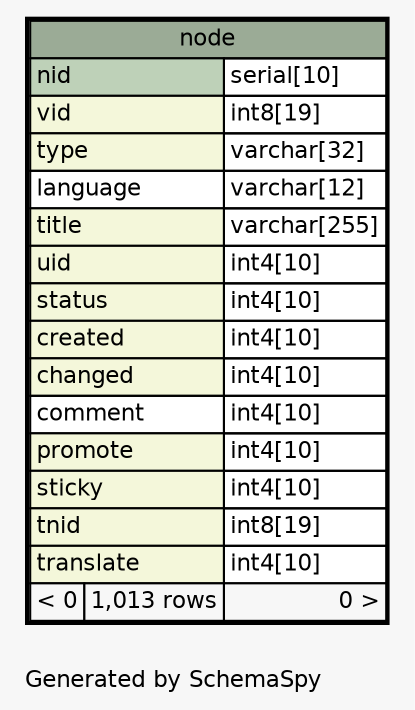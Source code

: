 // dot 2.30.1 on Mac OS X 10.8.3
// SchemaSpy rev 590
digraph "oneDegreeRelationshipsDiagram" {
  graph [
    rankdir="RL"
    bgcolor="#f7f7f7"
    label="\nGenerated by SchemaSpy"
    labeljust="l"
    nodesep="0.18"
    ranksep="0.46"
    fontname="Helvetica"
    fontsize="11"
  ];
  node [
    fontname="Helvetica"
    fontsize="11"
    shape="plaintext"
  ];
  edge [
    arrowsize="0.8"
  ];
  "node" [
    label=<
    <TABLE BORDER="2" CELLBORDER="1" CELLSPACING="0" BGCOLOR="#ffffff">
      <TR><TD COLSPAN="3" BGCOLOR="#9bab96" ALIGN="CENTER">node</TD></TR>
      <TR><TD PORT="nid" COLSPAN="2" BGCOLOR="#bed1b8" ALIGN="LEFT">nid</TD><TD PORT="nid.type" ALIGN="LEFT">serial[10]</TD></TR>
      <TR><TD PORT="vid" COLSPAN="2" BGCOLOR="#f4f7da" ALIGN="LEFT">vid</TD><TD PORT="vid.type" ALIGN="LEFT">int8[19]</TD></TR>
      <TR><TD PORT="type" COLSPAN="2" BGCOLOR="#f4f7da" ALIGN="LEFT">type</TD><TD PORT="type.type" ALIGN="LEFT">varchar[32]</TD></TR>
      <TR><TD PORT="language" COLSPAN="2" ALIGN="LEFT">language</TD><TD PORT="language.type" ALIGN="LEFT">varchar[12]</TD></TR>
      <TR><TD PORT="title" COLSPAN="2" BGCOLOR="#f4f7da" ALIGN="LEFT">title</TD><TD PORT="title.type" ALIGN="LEFT">varchar[255]</TD></TR>
      <TR><TD PORT="uid" COLSPAN="2" BGCOLOR="#f4f7da" ALIGN="LEFT">uid</TD><TD PORT="uid.type" ALIGN="LEFT">int4[10]</TD></TR>
      <TR><TD PORT="status" COLSPAN="2" BGCOLOR="#f4f7da" ALIGN="LEFT">status</TD><TD PORT="status.type" ALIGN="LEFT">int4[10]</TD></TR>
      <TR><TD PORT="created" COLSPAN="2" BGCOLOR="#f4f7da" ALIGN="LEFT">created</TD><TD PORT="created.type" ALIGN="LEFT">int4[10]</TD></TR>
      <TR><TD PORT="changed" COLSPAN="2" BGCOLOR="#f4f7da" ALIGN="LEFT">changed</TD><TD PORT="changed.type" ALIGN="LEFT">int4[10]</TD></TR>
      <TR><TD PORT="comment" COLSPAN="2" ALIGN="LEFT">comment</TD><TD PORT="comment.type" ALIGN="LEFT">int4[10]</TD></TR>
      <TR><TD PORT="promote" COLSPAN="2" BGCOLOR="#f4f7da" ALIGN="LEFT">promote</TD><TD PORT="promote.type" ALIGN="LEFT">int4[10]</TD></TR>
      <TR><TD PORT="sticky" COLSPAN="2" BGCOLOR="#f4f7da" ALIGN="LEFT">sticky</TD><TD PORT="sticky.type" ALIGN="LEFT">int4[10]</TD></TR>
      <TR><TD PORT="tnid" COLSPAN="2" BGCOLOR="#f4f7da" ALIGN="LEFT">tnid</TD><TD PORT="tnid.type" ALIGN="LEFT">int8[19]</TD></TR>
      <TR><TD PORT="translate" COLSPAN="2" BGCOLOR="#f4f7da" ALIGN="LEFT">translate</TD><TD PORT="translate.type" ALIGN="LEFT">int4[10]</TD></TR>
      <TR><TD ALIGN="LEFT" BGCOLOR="#f7f7f7">&lt; 0</TD><TD ALIGN="RIGHT" BGCOLOR="#f7f7f7">1,013 rows</TD><TD ALIGN="RIGHT" BGCOLOR="#f7f7f7">0 &gt;</TD></TR>
    </TABLE>>
    URL="node.html"
    tooltip="node"
  ];
}
